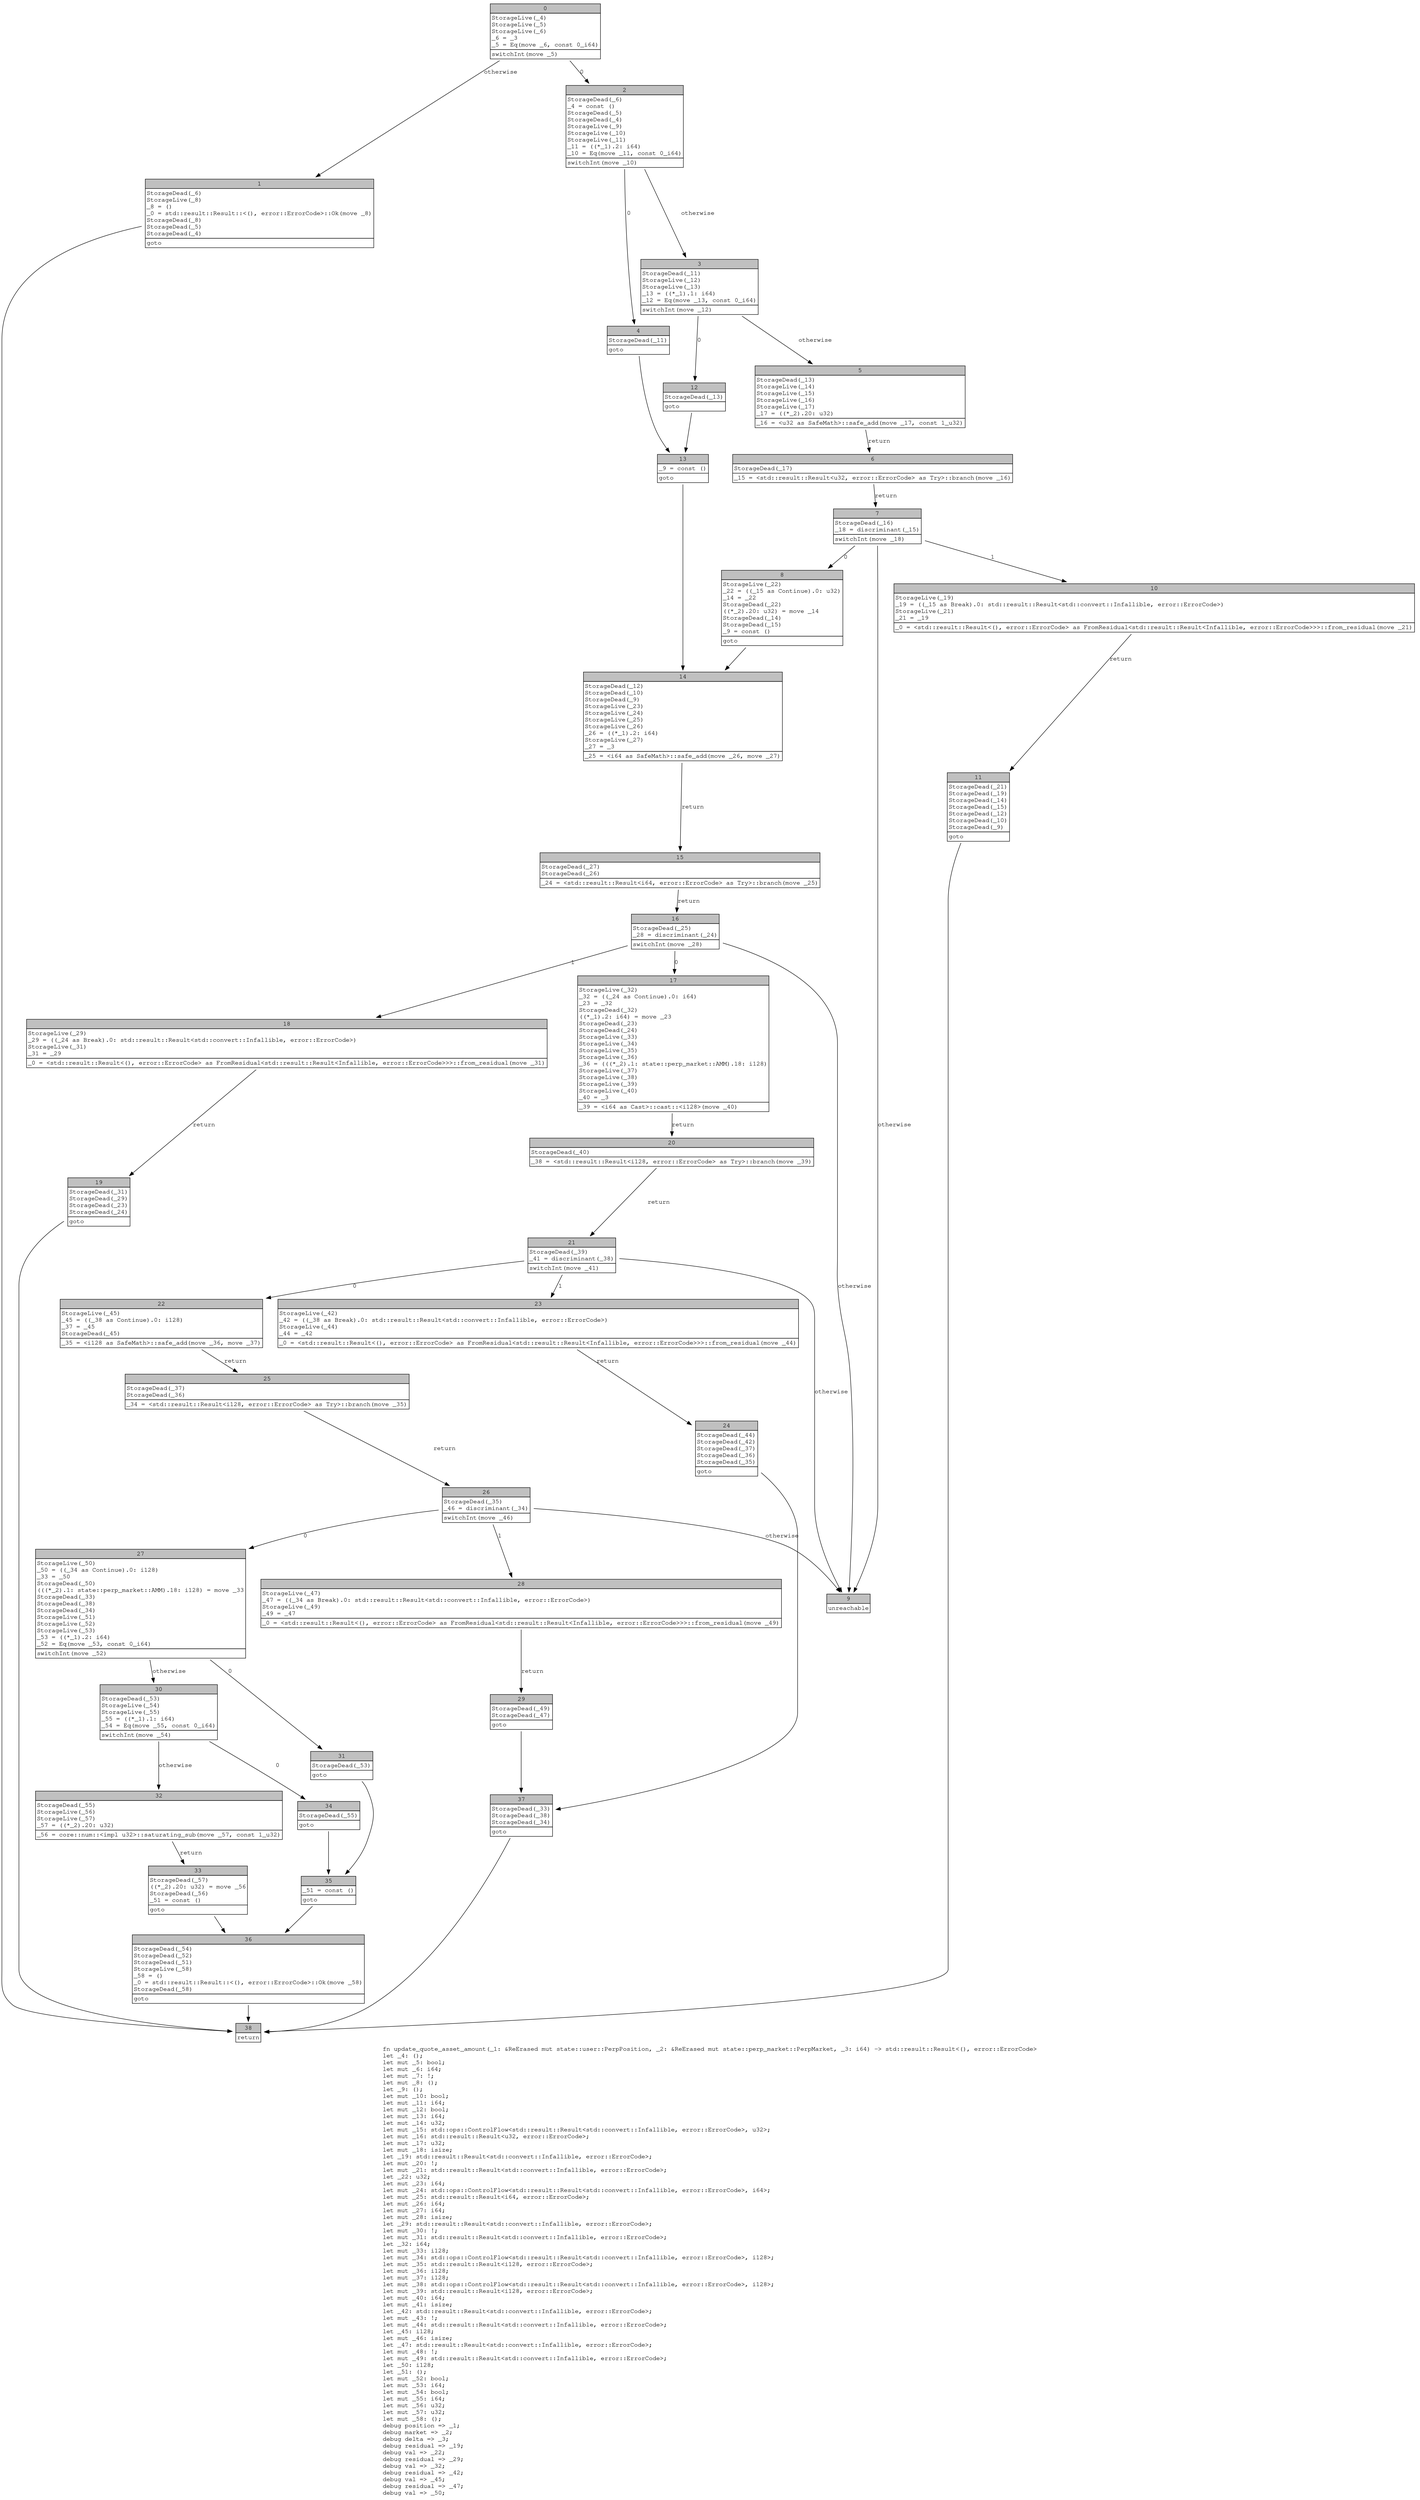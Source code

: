 digraph Mir_0_689 {
    graph [fontname="Courier, monospace"];
    node [fontname="Courier, monospace"];
    edge [fontname="Courier, monospace"];
    label=<fn update_quote_asset_amount(_1: &amp;ReErased mut state::user::PerpPosition, _2: &amp;ReErased mut state::perp_market::PerpMarket, _3: i64) -&gt; std::result::Result&lt;(), error::ErrorCode&gt;<br align="left"/>let _4: ();<br align="left"/>let mut _5: bool;<br align="left"/>let mut _6: i64;<br align="left"/>let mut _7: !;<br align="left"/>let mut _8: ();<br align="left"/>let _9: ();<br align="left"/>let mut _10: bool;<br align="left"/>let mut _11: i64;<br align="left"/>let mut _12: bool;<br align="left"/>let mut _13: i64;<br align="left"/>let mut _14: u32;<br align="left"/>let mut _15: std::ops::ControlFlow&lt;std::result::Result&lt;std::convert::Infallible, error::ErrorCode&gt;, u32&gt;;<br align="left"/>let mut _16: std::result::Result&lt;u32, error::ErrorCode&gt;;<br align="left"/>let mut _17: u32;<br align="left"/>let mut _18: isize;<br align="left"/>let _19: std::result::Result&lt;std::convert::Infallible, error::ErrorCode&gt;;<br align="left"/>let mut _20: !;<br align="left"/>let mut _21: std::result::Result&lt;std::convert::Infallible, error::ErrorCode&gt;;<br align="left"/>let _22: u32;<br align="left"/>let mut _23: i64;<br align="left"/>let mut _24: std::ops::ControlFlow&lt;std::result::Result&lt;std::convert::Infallible, error::ErrorCode&gt;, i64&gt;;<br align="left"/>let mut _25: std::result::Result&lt;i64, error::ErrorCode&gt;;<br align="left"/>let mut _26: i64;<br align="left"/>let mut _27: i64;<br align="left"/>let mut _28: isize;<br align="left"/>let _29: std::result::Result&lt;std::convert::Infallible, error::ErrorCode&gt;;<br align="left"/>let mut _30: !;<br align="left"/>let mut _31: std::result::Result&lt;std::convert::Infallible, error::ErrorCode&gt;;<br align="left"/>let _32: i64;<br align="left"/>let mut _33: i128;<br align="left"/>let mut _34: std::ops::ControlFlow&lt;std::result::Result&lt;std::convert::Infallible, error::ErrorCode&gt;, i128&gt;;<br align="left"/>let mut _35: std::result::Result&lt;i128, error::ErrorCode&gt;;<br align="left"/>let mut _36: i128;<br align="left"/>let mut _37: i128;<br align="left"/>let mut _38: std::ops::ControlFlow&lt;std::result::Result&lt;std::convert::Infallible, error::ErrorCode&gt;, i128&gt;;<br align="left"/>let mut _39: std::result::Result&lt;i128, error::ErrorCode&gt;;<br align="left"/>let mut _40: i64;<br align="left"/>let mut _41: isize;<br align="left"/>let _42: std::result::Result&lt;std::convert::Infallible, error::ErrorCode&gt;;<br align="left"/>let mut _43: !;<br align="left"/>let mut _44: std::result::Result&lt;std::convert::Infallible, error::ErrorCode&gt;;<br align="left"/>let _45: i128;<br align="left"/>let mut _46: isize;<br align="left"/>let _47: std::result::Result&lt;std::convert::Infallible, error::ErrorCode&gt;;<br align="left"/>let mut _48: !;<br align="left"/>let mut _49: std::result::Result&lt;std::convert::Infallible, error::ErrorCode&gt;;<br align="left"/>let _50: i128;<br align="left"/>let _51: ();<br align="left"/>let mut _52: bool;<br align="left"/>let mut _53: i64;<br align="left"/>let mut _54: bool;<br align="left"/>let mut _55: i64;<br align="left"/>let mut _56: u32;<br align="left"/>let mut _57: u32;<br align="left"/>let mut _58: ();<br align="left"/>debug position =&gt; _1;<br align="left"/>debug market =&gt; _2;<br align="left"/>debug delta =&gt; _3;<br align="left"/>debug residual =&gt; _19;<br align="left"/>debug val =&gt; _22;<br align="left"/>debug residual =&gt; _29;<br align="left"/>debug val =&gt; _32;<br align="left"/>debug residual =&gt; _42;<br align="left"/>debug val =&gt; _45;<br align="left"/>debug residual =&gt; _47;<br align="left"/>debug val =&gt; _50;<br align="left"/>>;
    bb0__0_689 [shape="none", label=<<table border="0" cellborder="1" cellspacing="0"><tr><td bgcolor="gray" align="center" colspan="1">0</td></tr><tr><td align="left" balign="left">StorageLive(_4)<br/>StorageLive(_5)<br/>StorageLive(_6)<br/>_6 = _3<br/>_5 = Eq(move _6, const 0_i64)<br/></td></tr><tr><td align="left">switchInt(move _5)</td></tr></table>>];
    bb1__0_689 [shape="none", label=<<table border="0" cellborder="1" cellspacing="0"><tr><td bgcolor="gray" align="center" colspan="1">1</td></tr><tr><td align="left" balign="left">StorageDead(_6)<br/>StorageLive(_8)<br/>_8 = ()<br/>_0 = std::result::Result::&lt;(), error::ErrorCode&gt;::Ok(move _8)<br/>StorageDead(_8)<br/>StorageDead(_5)<br/>StorageDead(_4)<br/></td></tr><tr><td align="left">goto</td></tr></table>>];
    bb2__0_689 [shape="none", label=<<table border="0" cellborder="1" cellspacing="0"><tr><td bgcolor="gray" align="center" colspan="1">2</td></tr><tr><td align="left" balign="left">StorageDead(_6)<br/>_4 = const ()<br/>StorageDead(_5)<br/>StorageDead(_4)<br/>StorageLive(_9)<br/>StorageLive(_10)<br/>StorageLive(_11)<br/>_11 = ((*_1).2: i64)<br/>_10 = Eq(move _11, const 0_i64)<br/></td></tr><tr><td align="left">switchInt(move _10)</td></tr></table>>];
    bb3__0_689 [shape="none", label=<<table border="0" cellborder="1" cellspacing="0"><tr><td bgcolor="gray" align="center" colspan="1">3</td></tr><tr><td align="left" balign="left">StorageDead(_11)<br/>StorageLive(_12)<br/>StorageLive(_13)<br/>_13 = ((*_1).1: i64)<br/>_12 = Eq(move _13, const 0_i64)<br/></td></tr><tr><td align="left">switchInt(move _12)</td></tr></table>>];
    bb4__0_689 [shape="none", label=<<table border="0" cellborder="1" cellspacing="0"><tr><td bgcolor="gray" align="center" colspan="1">4</td></tr><tr><td align="left" balign="left">StorageDead(_11)<br/></td></tr><tr><td align="left">goto</td></tr></table>>];
    bb5__0_689 [shape="none", label=<<table border="0" cellborder="1" cellspacing="0"><tr><td bgcolor="gray" align="center" colspan="1">5</td></tr><tr><td align="left" balign="left">StorageDead(_13)<br/>StorageLive(_14)<br/>StorageLive(_15)<br/>StorageLive(_16)<br/>StorageLive(_17)<br/>_17 = ((*_2).20: u32)<br/></td></tr><tr><td align="left">_16 = &lt;u32 as SafeMath&gt;::safe_add(move _17, const 1_u32)</td></tr></table>>];
    bb6__0_689 [shape="none", label=<<table border="0" cellborder="1" cellspacing="0"><tr><td bgcolor="gray" align="center" colspan="1">6</td></tr><tr><td align="left" balign="left">StorageDead(_17)<br/></td></tr><tr><td align="left">_15 = &lt;std::result::Result&lt;u32, error::ErrorCode&gt; as Try&gt;::branch(move _16)</td></tr></table>>];
    bb7__0_689 [shape="none", label=<<table border="0" cellborder="1" cellspacing="0"><tr><td bgcolor="gray" align="center" colspan="1">7</td></tr><tr><td align="left" balign="left">StorageDead(_16)<br/>_18 = discriminant(_15)<br/></td></tr><tr><td align="left">switchInt(move _18)</td></tr></table>>];
    bb8__0_689 [shape="none", label=<<table border="0" cellborder="1" cellspacing="0"><tr><td bgcolor="gray" align="center" colspan="1">8</td></tr><tr><td align="left" balign="left">StorageLive(_22)<br/>_22 = ((_15 as Continue).0: u32)<br/>_14 = _22<br/>StorageDead(_22)<br/>((*_2).20: u32) = move _14<br/>StorageDead(_14)<br/>StorageDead(_15)<br/>_9 = const ()<br/></td></tr><tr><td align="left">goto</td></tr></table>>];
    bb9__0_689 [shape="none", label=<<table border="0" cellborder="1" cellspacing="0"><tr><td bgcolor="gray" align="center" colspan="1">9</td></tr><tr><td align="left">unreachable</td></tr></table>>];
    bb10__0_689 [shape="none", label=<<table border="0" cellborder="1" cellspacing="0"><tr><td bgcolor="gray" align="center" colspan="1">10</td></tr><tr><td align="left" balign="left">StorageLive(_19)<br/>_19 = ((_15 as Break).0: std::result::Result&lt;std::convert::Infallible, error::ErrorCode&gt;)<br/>StorageLive(_21)<br/>_21 = _19<br/></td></tr><tr><td align="left">_0 = &lt;std::result::Result&lt;(), error::ErrorCode&gt; as FromResidual&lt;std::result::Result&lt;Infallible, error::ErrorCode&gt;&gt;&gt;::from_residual(move _21)</td></tr></table>>];
    bb11__0_689 [shape="none", label=<<table border="0" cellborder="1" cellspacing="0"><tr><td bgcolor="gray" align="center" colspan="1">11</td></tr><tr><td align="left" balign="left">StorageDead(_21)<br/>StorageDead(_19)<br/>StorageDead(_14)<br/>StorageDead(_15)<br/>StorageDead(_12)<br/>StorageDead(_10)<br/>StorageDead(_9)<br/></td></tr><tr><td align="left">goto</td></tr></table>>];
    bb12__0_689 [shape="none", label=<<table border="0" cellborder="1" cellspacing="0"><tr><td bgcolor="gray" align="center" colspan="1">12</td></tr><tr><td align="left" balign="left">StorageDead(_13)<br/></td></tr><tr><td align="left">goto</td></tr></table>>];
    bb13__0_689 [shape="none", label=<<table border="0" cellborder="1" cellspacing="0"><tr><td bgcolor="gray" align="center" colspan="1">13</td></tr><tr><td align="left" balign="left">_9 = const ()<br/></td></tr><tr><td align="left">goto</td></tr></table>>];
    bb14__0_689 [shape="none", label=<<table border="0" cellborder="1" cellspacing="0"><tr><td bgcolor="gray" align="center" colspan="1">14</td></tr><tr><td align="left" balign="left">StorageDead(_12)<br/>StorageDead(_10)<br/>StorageDead(_9)<br/>StorageLive(_23)<br/>StorageLive(_24)<br/>StorageLive(_25)<br/>StorageLive(_26)<br/>_26 = ((*_1).2: i64)<br/>StorageLive(_27)<br/>_27 = _3<br/></td></tr><tr><td align="left">_25 = &lt;i64 as SafeMath&gt;::safe_add(move _26, move _27)</td></tr></table>>];
    bb15__0_689 [shape="none", label=<<table border="0" cellborder="1" cellspacing="0"><tr><td bgcolor="gray" align="center" colspan="1">15</td></tr><tr><td align="left" balign="left">StorageDead(_27)<br/>StorageDead(_26)<br/></td></tr><tr><td align="left">_24 = &lt;std::result::Result&lt;i64, error::ErrorCode&gt; as Try&gt;::branch(move _25)</td></tr></table>>];
    bb16__0_689 [shape="none", label=<<table border="0" cellborder="1" cellspacing="0"><tr><td bgcolor="gray" align="center" colspan="1">16</td></tr><tr><td align="left" balign="left">StorageDead(_25)<br/>_28 = discriminant(_24)<br/></td></tr><tr><td align="left">switchInt(move _28)</td></tr></table>>];
    bb17__0_689 [shape="none", label=<<table border="0" cellborder="1" cellspacing="0"><tr><td bgcolor="gray" align="center" colspan="1">17</td></tr><tr><td align="left" balign="left">StorageLive(_32)<br/>_32 = ((_24 as Continue).0: i64)<br/>_23 = _32<br/>StorageDead(_32)<br/>((*_1).2: i64) = move _23<br/>StorageDead(_23)<br/>StorageDead(_24)<br/>StorageLive(_33)<br/>StorageLive(_34)<br/>StorageLive(_35)<br/>StorageLive(_36)<br/>_36 = (((*_2).1: state::perp_market::AMM).18: i128)<br/>StorageLive(_37)<br/>StorageLive(_38)<br/>StorageLive(_39)<br/>StorageLive(_40)<br/>_40 = _3<br/></td></tr><tr><td align="left">_39 = &lt;i64 as Cast&gt;::cast::&lt;i128&gt;(move _40)</td></tr></table>>];
    bb18__0_689 [shape="none", label=<<table border="0" cellborder="1" cellspacing="0"><tr><td bgcolor="gray" align="center" colspan="1">18</td></tr><tr><td align="left" balign="left">StorageLive(_29)<br/>_29 = ((_24 as Break).0: std::result::Result&lt;std::convert::Infallible, error::ErrorCode&gt;)<br/>StorageLive(_31)<br/>_31 = _29<br/></td></tr><tr><td align="left">_0 = &lt;std::result::Result&lt;(), error::ErrorCode&gt; as FromResidual&lt;std::result::Result&lt;Infallible, error::ErrorCode&gt;&gt;&gt;::from_residual(move _31)</td></tr></table>>];
    bb19__0_689 [shape="none", label=<<table border="0" cellborder="1" cellspacing="0"><tr><td bgcolor="gray" align="center" colspan="1">19</td></tr><tr><td align="left" balign="left">StorageDead(_31)<br/>StorageDead(_29)<br/>StorageDead(_23)<br/>StorageDead(_24)<br/></td></tr><tr><td align="left">goto</td></tr></table>>];
    bb20__0_689 [shape="none", label=<<table border="0" cellborder="1" cellspacing="0"><tr><td bgcolor="gray" align="center" colspan="1">20</td></tr><tr><td align="left" balign="left">StorageDead(_40)<br/></td></tr><tr><td align="left">_38 = &lt;std::result::Result&lt;i128, error::ErrorCode&gt; as Try&gt;::branch(move _39)</td></tr></table>>];
    bb21__0_689 [shape="none", label=<<table border="0" cellborder="1" cellspacing="0"><tr><td bgcolor="gray" align="center" colspan="1">21</td></tr><tr><td align="left" balign="left">StorageDead(_39)<br/>_41 = discriminant(_38)<br/></td></tr><tr><td align="left">switchInt(move _41)</td></tr></table>>];
    bb22__0_689 [shape="none", label=<<table border="0" cellborder="1" cellspacing="0"><tr><td bgcolor="gray" align="center" colspan="1">22</td></tr><tr><td align="left" balign="left">StorageLive(_45)<br/>_45 = ((_38 as Continue).0: i128)<br/>_37 = _45<br/>StorageDead(_45)<br/></td></tr><tr><td align="left">_35 = &lt;i128 as SafeMath&gt;::safe_add(move _36, move _37)</td></tr></table>>];
    bb23__0_689 [shape="none", label=<<table border="0" cellborder="1" cellspacing="0"><tr><td bgcolor="gray" align="center" colspan="1">23</td></tr><tr><td align="left" balign="left">StorageLive(_42)<br/>_42 = ((_38 as Break).0: std::result::Result&lt;std::convert::Infallible, error::ErrorCode&gt;)<br/>StorageLive(_44)<br/>_44 = _42<br/></td></tr><tr><td align="left">_0 = &lt;std::result::Result&lt;(), error::ErrorCode&gt; as FromResidual&lt;std::result::Result&lt;Infallible, error::ErrorCode&gt;&gt;&gt;::from_residual(move _44)</td></tr></table>>];
    bb24__0_689 [shape="none", label=<<table border="0" cellborder="1" cellspacing="0"><tr><td bgcolor="gray" align="center" colspan="1">24</td></tr><tr><td align="left" balign="left">StorageDead(_44)<br/>StorageDead(_42)<br/>StorageDead(_37)<br/>StorageDead(_36)<br/>StorageDead(_35)<br/></td></tr><tr><td align="left">goto</td></tr></table>>];
    bb25__0_689 [shape="none", label=<<table border="0" cellborder="1" cellspacing="0"><tr><td bgcolor="gray" align="center" colspan="1">25</td></tr><tr><td align="left" balign="left">StorageDead(_37)<br/>StorageDead(_36)<br/></td></tr><tr><td align="left">_34 = &lt;std::result::Result&lt;i128, error::ErrorCode&gt; as Try&gt;::branch(move _35)</td></tr></table>>];
    bb26__0_689 [shape="none", label=<<table border="0" cellborder="1" cellspacing="0"><tr><td bgcolor="gray" align="center" colspan="1">26</td></tr><tr><td align="left" balign="left">StorageDead(_35)<br/>_46 = discriminant(_34)<br/></td></tr><tr><td align="left">switchInt(move _46)</td></tr></table>>];
    bb27__0_689 [shape="none", label=<<table border="0" cellborder="1" cellspacing="0"><tr><td bgcolor="gray" align="center" colspan="1">27</td></tr><tr><td align="left" balign="left">StorageLive(_50)<br/>_50 = ((_34 as Continue).0: i128)<br/>_33 = _50<br/>StorageDead(_50)<br/>(((*_2).1: state::perp_market::AMM).18: i128) = move _33<br/>StorageDead(_33)<br/>StorageDead(_38)<br/>StorageDead(_34)<br/>StorageLive(_51)<br/>StorageLive(_52)<br/>StorageLive(_53)<br/>_53 = ((*_1).2: i64)<br/>_52 = Eq(move _53, const 0_i64)<br/></td></tr><tr><td align="left">switchInt(move _52)</td></tr></table>>];
    bb28__0_689 [shape="none", label=<<table border="0" cellborder="1" cellspacing="0"><tr><td bgcolor="gray" align="center" colspan="1">28</td></tr><tr><td align="left" balign="left">StorageLive(_47)<br/>_47 = ((_34 as Break).0: std::result::Result&lt;std::convert::Infallible, error::ErrorCode&gt;)<br/>StorageLive(_49)<br/>_49 = _47<br/></td></tr><tr><td align="left">_0 = &lt;std::result::Result&lt;(), error::ErrorCode&gt; as FromResidual&lt;std::result::Result&lt;Infallible, error::ErrorCode&gt;&gt;&gt;::from_residual(move _49)</td></tr></table>>];
    bb29__0_689 [shape="none", label=<<table border="0" cellborder="1" cellspacing="0"><tr><td bgcolor="gray" align="center" colspan="1">29</td></tr><tr><td align="left" balign="left">StorageDead(_49)<br/>StorageDead(_47)<br/></td></tr><tr><td align="left">goto</td></tr></table>>];
    bb30__0_689 [shape="none", label=<<table border="0" cellborder="1" cellspacing="0"><tr><td bgcolor="gray" align="center" colspan="1">30</td></tr><tr><td align="left" balign="left">StorageDead(_53)<br/>StorageLive(_54)<br/>StorageLive(_55)<br/>_55 = ((*_1).1: i64)<br/>_54 = Eq(move _55, const 0_i64)<br/></td></tr><tr><td align="left">switchInt(move _54)</td></tr></table>>];
    bb31__0_689 [shape="none", label=<<table border="0" cellborder="1" cellspacing="0"><tr><td bgcolor="gray" align="center" colspan="1">31</td></tr><tr><td align="left" balign="left">StorageDead(_53)<br/></td></tr><tr><td align="left">goto</td></tr></table>>];
    bb32__0_689 [shape="none", label=<<table border="0" cellborder="1" cellspacing="0"><tr><td bgcolor="gray" align="center" colspan="1">32</td></tr><tr><td align="left" balign="left">StorageDead(_55)<br/>StorageLive(_56)<br/>StorageLive(_57)<br/>_57 = ((*_2).20: u32)<br/></td></tr><tr><td align="left">_56 = core::num::&lt;impl u32&gt;::saturating_sub(move _57, const 1_u32)</td></tr></table>>];
    bb33__0_689 [shape="none", label=<<table border="0" cellborder="1" cellspacing="0"><tr><td bgcolor="gray" align="center" colspan="1">33</td></tr><tr><td align="left" balign="left">StorageDead(_57)<br/>((*_2).20: u32) = move _56<br/>StorageDead(_56)<br/>_51 = const ()<br/></td></tr><tr><td align="left">goto</td></tr></table>>];
    bb34__0_689 [shape="none", label=<<table border="0" cellborder="1" cellspacing="0"><tr><td bgcolor="gray" align="center" colspan="1">34</td></tr><tr><td align="left" balign="left">StorageDead(_55)<br/></td></tr><tr><td align="left">goto</td></tr></table>>];
    bb35__0_689 [shape="none", label=<<table border="0" cellborder="1" cellspacing="0"><tr><td bgcolor="gray" align="center" colspan="1">35</td></tr><tr><td align="left" balign="left">_51 = const ()<br/></td></tr><tr><td align="left">goto</td></tr></table>>];
    bb36__0_689 [shape="none", label=<<table border="0" cellborder="1" cellspacing="0"><tr><td bgcolor="gray" align="center" colspan="1">36</td></tr><tr><td align="left" balign="left">StorageDead(_54)<br/>StorageDead(_52)<br/>StorageDead(_51)<br/>StorageLive(_58)<br/>_58 = ()<br/>_0 = std::result::Result::&lt;(), error::ErrorCode&gt;::Ok(move _58)<br/>StorageDead(_58)<br/></td></tr><tr><td align="left">goto</td></tr></table>>];
    bb37__0_689 [shape="none", label=<<table border="0" cellborder="1" cellspacing="0"><tr><td bgcolor="gray" align="center" colspan="1">37</td></tr><tr><td align="left" balign="left">StorageDead(_33)<br/>StorageDead(_38)<br/>StorageDead(_34)<br/></td></tr><tr><td align="left">goto</td></tr></table>>];
    bb38__0_689 [shape="none", label=<<table border="0" cellborder="1" cellspacing="0"><tr><td bgcolor="gray" align="center" colspan="1">38</td></tr><tr><td align="left">return</td></tr></table>>];
    bb0__0_689 -> bb2__0_689 [label="0"];
    bb0__0_689 -> bb1__0_689 [label="otherwise"];
    bb1__0_689 -> bb38__0_689 [label=""];
    bb2__0_689 -> bb4__0_689 [label="0"];
    bb2__0_689 -> bb3__0_689 [label="otherwise"];
    bb3__0_689 -> bb12__0_689 [label="0"];
    bb3__0_689 -> bb5__0_689 [label="otherwise"];
    bb4__0_689 -> bb13__0_689 [label=""];
    bb5__0_689 -> bb6__0_689 [label="return"];
    bb6__0_689 -> bb7__0_689 [label="return"];
    bb7__0_689 -> bb8__0_689 [label="0"];
    bb7__0_689 -> bb10__0_689 [label="1"];
    bb7__0_689 -> bb9__0_689 [label="otherwise"];
    bb8__0_689 -> bb14__0_689 [label=""];
    bb10__0_689 -> bb11__0_689 [label="return"];
    bb11__0_689 -> bb38__0_689 [label=""];
    bb12__0_689 -> bb13__0_689 [label=""];
    bb13__0_689 -> bb14__0_689 [label=""];
    bb14__0_689 -> bb15__0_689 [label="return"];
    bb15__0_689 -> bb16__0_689 [label="return"];
    bb16__0_689 -> bb17__0_689 [label="0"];
    bb16__0_689 -> bb18__0_689 [label="1"];
    bb16__0_689 -> bb9__0_689 [label="otherwise"];
    bb17__0_689 -> bb20__0_689 [label="return"];
    bb18__0_689 -> bb19__0_689 [label="return"];
    bb19__0_689 -> bb38__0_689 [label=""];
    bb20__0_689 -> bb21__0_689 [label="return"];
    bb21__0_689 -> bb22__0_689 [label="0"];
    bb21__0_689 -> bb23__0_689 [label="1"];
    bb21__0_689 -> bb9__0_689 [label="otherwise"];
    bb22__0_689 -> bb25__0_689 [label="return"];
    bb23__0_689 -> bb24__0_689 [label="return"];
    bb24__0_689 -> bb37__0_689 [label=""];
    bb25__0_689 -> bb26__0_689 [label="return"];
    bb26__0_689 -> bb27__0_689 [label="0"];
    bb26__0_689 -> bb28__0_689 [label="1"];
    bb26__0_689 -> bb9__0_689 [label="otherwise"];
    bb27__0_689 -> bb31__0_689 [label="0"];
    bb27__0_689 -> bb30__0_689 [label="otherwise"];
    bb28__0_689 -> bb29__0_689 [label="return"];
    bb29__0_689 -> bb37__0_689 [label=""];
    bb30__0_689 -> bb34__0_689 [label="0"];
    bb30__0_689 -> bb32__0_689 [label="otherwise"];
    bb31__0_689 -> bb35__0_689 [label=""];
    bb32__0_689 -> bb33__0_689 [label="return"];
    bb33__0_689 -> bb36__0_689 [label=""];
    bb34__0_689 -> bb35__0_689 [label=""];
    bb35__0_689 -> bb36__0_689 [label=""];
    bb36__0_689 -> bb38__0_689 [label=""];
    bb37__0_689 -> bb38__0_689 [label=""];
}
